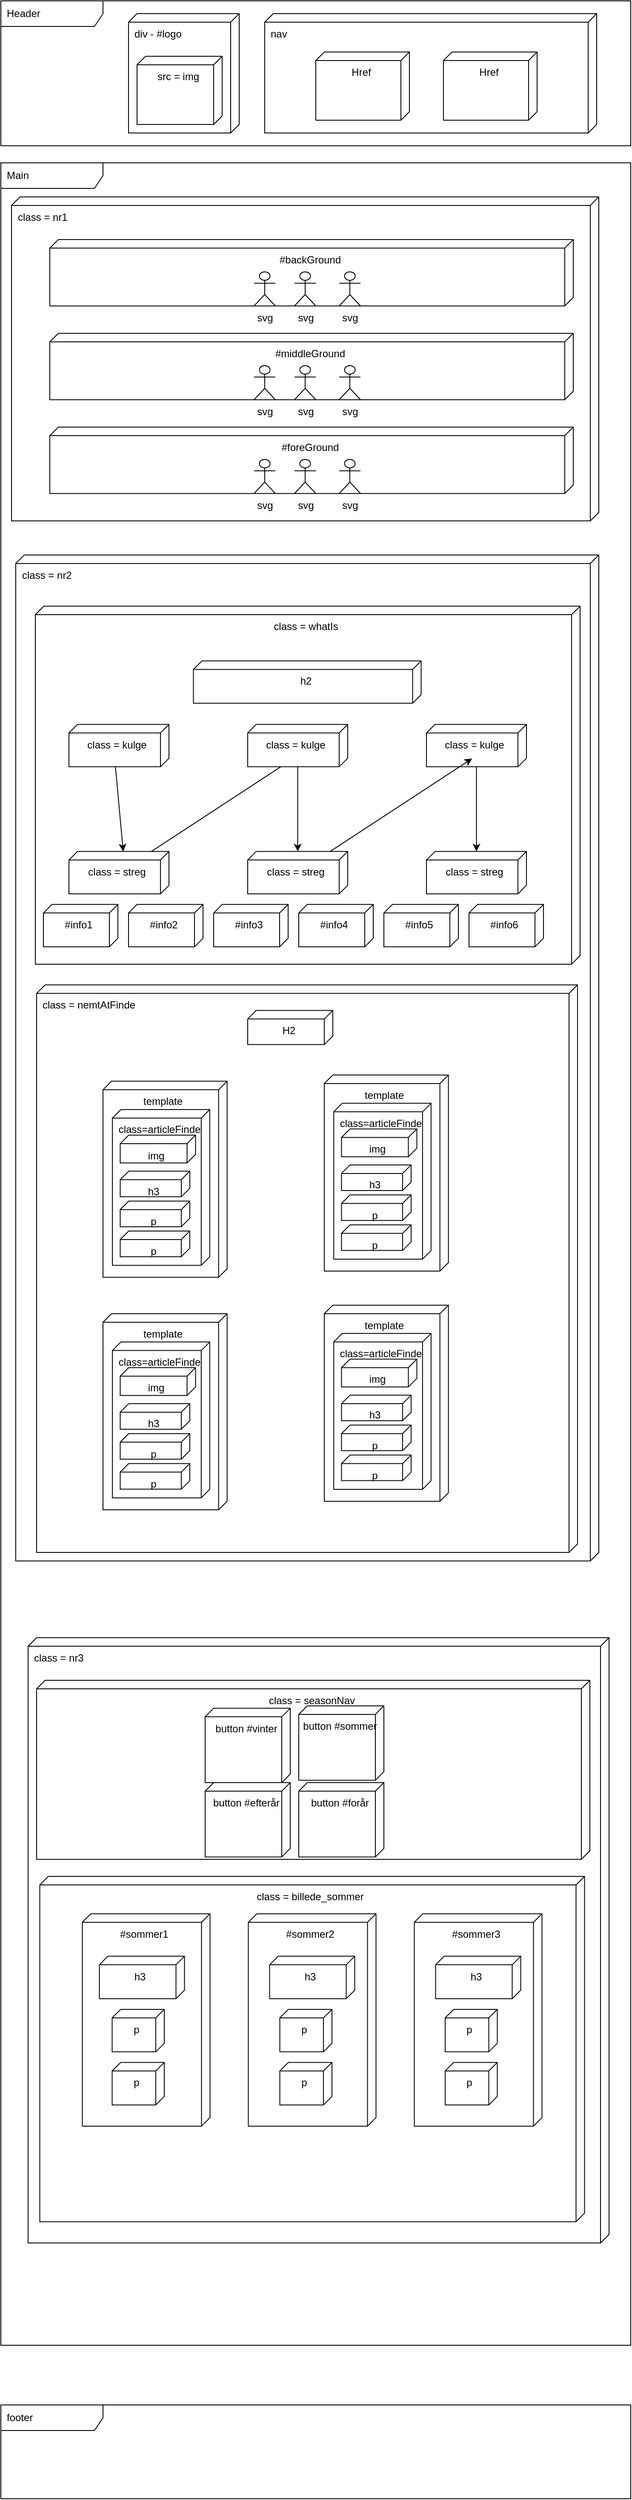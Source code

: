 <mxfile>
    <diagram id="TKEgoqXHID_q1MI3kZL-" name="Page-1">
        <mxGraphModel dx="1528" dy="1152" grid="1" gridSize="10" guides="1" tooltips="1" connect="1" arrows="1" fold="1" page="1" pageScale="1" pageWidth="827" pageHeight="1169" math="0" shadow="0">
            <root>
                <mxCell id="0"/>
                <mxCell id="1" parent="0"/>
                <mxCell id="2" value="Header" style="shape=umlFrame;whiteSpace=wrap;html=1;width=120;height=30;boundedLbl=1;verticalAlign=middle;align=left;spacingLeft=5;" parent="1" vertex="1">
                    <mxGeometry x="40" y="20" width="740" height="170" as="geometry"/>
                </mxCell>
                <mxCell id="3" value="Main" style="shape=umlFrame;whiteSpace=wrap;html=1;width=120;height=30;boundedLbl=1;verticalAlign=middle;align=left;spacingLeft=5;" parent="1" vertex="1">
                    <mxGeometry x="40" y="210" width="740" height="2560" as="geometry"/>
                </mxCell>
                <mxCell id="4" value="footer" style="shape=umlFrame;whiteSpace=wrap;html=1;width=120;height=30;boundedLbl=1;verticalAlign=middle;align=left;spacingLeft=5;" parent="1" vertex="1">
                    <mxGeometry x="40" y="2840" width="740" height="110" as="geometry"/>
                </mxCell>
                <mxCell id="8" value="div - #logo" style="verticalAlign=top;align=left;shape=cube;size=10;direction=south;fontStyle=0;html=1;boundedLbl=1;spacingLeft=5;" parent="1" vertex="1">
                    <mxGeometry x="190" y="35" width="130" height="140" as="geometry"/>
                </mxCell>
                <mxCell id="9" value="src = img" style="verticalAlign=top;align=center;shape=cube;size=10;direction=south;html=1;boundedLbl=1;spacingLeft=5;" parent="8" vertex="1">
                    <mxGeometry width="100" height="80" relative="1" as="geometry">
                        <mxPoint x="10" y="50" as="offset"/>
                    </mxGeometry>
                </mxCell>
                <mxCell id="10" value="nav" style="verticalAlign=top;align=left;shape=cube;size=10;direction=south;fontStyle=0;html=1;boundedLbl=1;spacingLeft=5;" parent="1" vertex="1">
                    <mxGeometry x="350" y="35" width="390" height="140" as="geometry"/>
                </mxCell>
                <mxCell id="11" value="Href" style="verticalAlign=top;align=center;shape=cube;size=10;direction=south;html=1;boundedLbl=1;spacingLeft=5;" parent="10" vertex="1">
                    <mxGeometry width="110" height="80" relative="1" as="geometry">
                        <mxPoint x="60" y="45" as="offset"/>
                    </mxGeometry>
                </mxCell>
                <mxCell id="12" value="Href" style="verticalAlign=top;align=center;shape=cube;size=10;direction=south;html=1;boundedLbl=1;spacingLeft=5;" parent="10" vertex="1">
                    <mxGeometry x="210" y="45" width="110" height="80" as="geometry"/>
                </mxCell>
                <mxCell id="13" value="class = nr1" style="verticalAlign=top;align=left;shape=cube;size=10;direction=south;fontStyle=0;html=1;boundedLbl=1;spacingLeft=5;" parent="1" vertex="1">
                    <mxGeometry x="52.5" y="250" width="690" height="380" as="geometry"/>
                </mxCell>
                <mxCell id="15" value="#backGround&lt;span style=&quot;color: rgba(0, 0, 0, 0); font-family: monospace; font-size: 0px; text-align: start;&quot;&gt;%3CmxGraphModel%3E%3Croot%3E%3CmxCell%20id%3D%220%22%2F%3E%3CmxCell%20id%3D%221%22%20parent%3D%220%22%2F%3E%3CmxCell%20id%3D%222%22%20value%3D%22%23nav%22%20style%3D%22verticalAlign%3Dtop%3Balign%3Dleft%3Bshape%3Dcube%3Bsize%3D10%3Bdirection%3Dsouth%3BfontStyle%3D0%3Bhtml%3D1%3BboundedLbl%3D1%3BspacingLeft%3D5%3B%22%20vertex%3D%221%22%20parent%3D%221%22%3E%3CmxGeometry%20x%3D%22350%22%20y%3D%2235%22%20width%3D%22390%22%20height%3D%22140%22%20as%3D%22geometry%22%2F%3E%3C%2FmxCell%3E%3CmxCell%20id%3D%223%22%20value%3D%22Href%22%20style%3D%22verticalAlign%3Dtop%3Balign%3Dcenter%3Bshape%3Dcube%3Bsize%3D10%3Bdirection%3Dsouth%3Bhtml%3D1%3BboundedLbl%3D1%3BspacingLeft%3D5%3B%22%20vertex%3D%221%22%20parent%3D%222%22%3E%3CmxGeometry%20width%3D%22110%22%20height%3D%2280%22%20relative%3D%221%22%20as%3D%22geometry%22%3E%3CmxPoint%20x%3D%2260%22%20y%3D%2245%22%20as%3D%22offset%22%2F%3E%3C%2FmxGeometry%3E%3C%2FmxCell%3E%3CmxCell%20id%3D%224%22%20value%3D%22Href%22%20style%3D%22verticalAlign%3Dtop%3Balign%3Dcenter%3Bshape%3Dcube%3Bsize%3D10%3Bdirection%3Dsouth%3Bhtml%3D1%3BboundedLbl%3D1%3BspacingLeft%3D5%3B%22%20vertex%3D%221%22%20parent%3D%222%22%3E%3CmxGeometry%20x%3D%22210%22%20y%3D%2245%22%20width%3D%22110%22%20height%3D%2280%22%20as%3D%22geometry%22%2F%3E%3C%2FmxCell%3E%3C%2Froot%3E%3C%2FmxGraphModel%3E&lt;/span&gt;" style="verticalAlign=top;align=center;shape=cube;size=10;direction=south;html=1;boundedLbl=1;spacingLeft=5;" parent="13" vertex="1">
                    <mxGeometry x="45" y="50" width="615" height="77.86" as="geometry"/>
                </mxCell>
                <mxCell id="16" value="#middleGround&lt;span style=&quot;color: rgba(0, 0, 0, 0); font-family: monospace; font-size: 0px; text-align: start;&quot;&gt;%3CmxGraphModel%3E%3Croot%3E%3CmxCell%20id%3D%220%22%2F%3E%3CmxCell%20id%3D%221%22%20parent%3D%220%22%2F%3E%3CmxCell%20id%3D%222%22%20value%3D%22%23nav%22%20style%3D%22verticalAlign%3Dtop%3Balign%3Dleft%3Bshape%3Dcube%3Bsize%3D10%3Bdirection%3Dsouth%3BfontStyle%3D0%3Bhtml%3D1%3BboundedLbl%3D1%3BspacingLeft%3D5%3B%22%20vertex%3D%221%22%20parent%3D%221%22%3E%3CmxGeometry%20x%3D%22350%22%20y%3D%2235%22%20width%3D%22390%22%20height%3D%22140%22%20as%3D%22geometry%22%2F%3E%3C%2FmxCell%3E%3CmxCell%20id%3D%223%22%20value%3D%22Href%22%20style%3D%22verticalAlign%3Dtop%3Balign%3Dcenter%3Bshape%3Dcube%3Bsize%3D10%3Bdirection%3Dsouth%3Bhtml%3D1%3BboundedLbl%3D1%3BspacingLeft%3D5%3B%22%20vertex%3D%221%22%20parent%3D%222%22%3E%3CmxGeometry%20width%3D%22110%22%20height%3D%2280%22%20relative%3D%221%22%20as%3D%22geometry%22%3E%3CmxPoint%20x%3D%2260%22%20y%3D%2245%22%20as%3D%22offset%22%2F%3E%3C%2FmxGeometry%3E%3C%2FmxCell%3E%3CmxCell%20id%3D%224%22%20value%3D%22Href%22%20style%3D%22verticalAlign%3Dtop%3Balign%3Dcenter%3Bshape%3Dcube%3Bsize%3D10%3Bdirection%3Dsouth%3Bhtml%3D1%3BboundedLbl%3D1%3BspacingLeft%3D5%3B%22%20vertex%3D%221%22%20parent%3D%222%22%3E%3CmxGeometry%20x%3D%22210%22%20y%3D%2245%22%20width%3D%22110%22%20height%3D%2280%22%20as%3D%22geometry%22%2F%3E%3C%2FmxCell%3E%3C%2Froot%3E%3C%2FmxGraphModel%3E&lt;/span&gt;" style="verticalAlign=top;align=center;shape=cube;size=10;direction=south;html=1;boundedLbl=1;spacingLeft=5;" parent="13" vertex="1">
                    <mxGeometry x="45" y="160" width="615" height="77.86" as="geometry"/>
                </mxCell>
                <mxCell id="17" value="#foreGround&lt;span style=&quot;color: rgba(0, 0, 0, 0); font-family: monospace; font-size: 0px; text-align: start;&quot;&gt;%3CmxGraphModel%3E%3Croot%3E%3CmxCell%20id%3D%220%22%2F%3E%3CmxCell%20id%3D%221%22%20parent%3D%220%22%2F%3E%3CmxCell%20id%3D%222%22%20value%3D%22%23nav%22%20style%3D%22verticalAlign%3Dtop%3Balign%3Dleft%3Bshape%3Dcube%3Bsize%3D10%3Bdirection%3Dsouth%3BfontStyle%3D0%3Bhtml%3D1%3BboundedLbl%3D1%3BspacingLeft%3D5%3B%22%20vertex%3D%221%22%20parent%3D%221%22%3E%3CmxGeometry%20x%3D%22350%22%20y%3D%2235%22%20width%3D%22390%22%20height%3D%22140%22%20as%3D%22geometry%22%2F%3E%3C%2FmxCell%3E%3CmxCell%20id%3D%223%22%20value%3D%22Href%22%20style%3D%22verticalAlign%3Dtop%3Balign%3Dcenter%3Bshape%3Dcube%3Bsize%3D10%3Bdirection%3Dsouth%3Bhtml%3D1%3BboundedLbl%3D1%3BspacingLeft%3D5%3B%22%20vertex%3D%221%22%20parent%3D%222%22%3E%3CmxGeometry%20width%3D%22110%22%20height%3D%2280%22%20relative%3D%221%22%20as%3D%22geometry%22%3E%3CmxPoint%20x%3D%2260%22%20y%3D%2245%22%20as%3D%22offset%22%2F%3E%3C%2FmxGeometry%3E%3C%2FmxCell%3E%3CmxCell%20id%3D%224%22%20value%3D%22Href%22%20style%3D%22verticalAlign%3Dtop%3Balign%3Dcenter%3Bshape%3Dcube%3Bsize%3D10%3Bdirection%3Dsouth%3Bhtml%3D1%3BboundedLbl%3D1%3BspacingLeft%3D5%3B%22%20vertex%3D%221%22%20parent%3D%222%22%3E%3CmxGeometry%20x%3D%22210%22%20y%3D%2245%22%20width%3D%22110%22%20height%3D%2280%22%20as%3D%22geometry%22%2F%3E%3C%2FmxCell%3E%3C%2Froot%3E%3C%2FmxGraphModel%3E&lt;/span&gt;" style="verticalAlign=top;align=center;shape=cube;size=10;direction=south;html=1;boundedLbl=1;spacingLeft=5;" parent="13" vertex="1">
                    <mxGeometry x="45" y="270" width="615" height="77.86" as="geometry"/>
                </mxCell>
                <mxCell id="18" value="svg" style="shape=umlActor;verticalLabelPosition=bottom;verticalAlign=top;html=1;" parent="13" vertex="1">
                    <mxGeometry x="285" y="197.86" width="25" height="40" as="geometry"/>
                </mxCell>
                <mxCell id="21" value="svg" style="shape=umlActor;verticalLabelPosition=bottom;verticalAlign=top;html=1;" parent="13" vertex="1">
                    <mxGeometry x="385" y="197.86" width="25" height="40" as="geometry"/>
                </mxCell>
                <mxCell id="20" value="svg" style="shape=umlActor;verticalLabelPosition=bottom;verticalAlign=top;html=1;" parent="13" vertex="1">
                    <mxGeometry x="332.5" y="197.86" width="25" height="40" as="geometry"/>
                </mxCell>
                <mxCell id="24" value="svg" style="shape=umlActor;verticalLabelPosition=bottom;verticalAlign=top;html=1;" parent="13" vertex="1">
                    <mxGeometry x="285" y="307.86" width="25" height="40" as="geometry"/>
                </mxCell>
                <mxCell id="25" value="svg" style="shape=umlActor;verticalLabelPosition=bottom;verticalAlign=top;html=1;" parent="13" vertex="1">
                    <mxGeometry x="385" y="307.86" width="25" height="40" as="geometry"/>
                </mxCell>
                <mxCell id="26" value="svg" style="shape=umlActor;verticalLabelPosition=bottom;verticalAlign=top;html=1;" parent="13" vertex="1">
                    <mxGeometry x="332.5" y="307.86" width="25" height="40" as="geometry"/>
                </mxCell>
                <mxCell id="27" value="svg" style="shape=umlActor;verticalLabelPosition=bottom;verticalAlign=top;html=1;" parent="13" vertex="1">
                    <mxGeometry x="285" y="87.86" width="25" height="40" as="geometry"/>
                </mxCell>
                <mxCell id="28" value="svg" style="shape=umlActor;verticalLabelPosition=bottom;verticalAlign=top;html=1;" parent="13" vertex="1">
                    <mxGeometry x="385" y="87.86" width="25" height="40" as="geometry"/>
                </mxCell>
                <mxCell id="29" value="svg" style="shape=umlActor;verticalLabelPosition=bottom;verticalAlign=top;html=1;" parent="13" vertex="1">
                    <mxGeometry x="332.5" y="87.86" width="25" height="40" as="geometry"/>
                </mxCell>
                <mxCell id="44" value="class = nr2" style="verticalAlign=top;align=left;shape=cube;size=10;direction=south;fontStyle=0;html=1;boundedLbl=1;spacingLeft=5;" parent="1" vertex="1">
                    <mxGeometry x="57.5" y="670" width="685" height="1180" as="geometry"/>
                </mxCell>
                <mxCell id="45" value="class = whatIs" style="verticalAlign=top;align=center;shape=cube;size=10;direction=south;html=1;boundedLbl=1;spacingLeft=5;" parent="44" vertex="1">
                    <mxGeometry width="640" height="420" relative="1" as="geometry">
                        <mxPoint x="23" y="60" as="offset"/>
                    </mxGeometry>
                </mxCell>
                <mxCell id="49" value="h2" style="verticalAlign=top;align=center;shape=cube;size=10;direction=south;html=1;boundedLbl=1;spacingLeft=5;" parent="44" vertex="1">
                    <mxGeometry x="208.75" y="124.211" width="267.5" height="49.684" as="geometry"/>
                </mxCell>
                <mxCell id="50" value="class = nemtAtFinde" style="verticalAlign=top;align=left;shape=cube;size=10;direction=south;fontStyle=0;html=1;boundedLbl=1;spacingLeft=5;" parent="44" vertex="1">
                    <mxGeometry x="24.5" y="504.29" width="635.5" height="665.71" as="geometry"/>
                </mxCell>
                <mxCell id="51" value="H2" style="verticalAlign=top;align=center;shape=cube;size=10;direction=south;html=1;boundedLbl=1;spacingLeft=5;" parent="50" vertex="1">
                    <mxGeometry width="100" height="40" relative="1" as="geometry">
                        <mxPoint x="248" y="30" as="offset"/>
                    </mxGeometry>
                </mxCell>
                <mxCell id="128" value="" style="group" vertex="1" connectable="0" parent="50">
                    <mxGeometry x="368" y="112.987" width="145.82" height="312.01" as="geometry"/>
                </mxCell>
                <mxCell id="131" value="" style="group" vertex="1" connectable="0" parent="50">
                    <mxGeometry x="78" y="112.987" width="145.82" height="502.72" as="geometry"/>
                </mxCell>
                <mxCell id="138" value="" style="group" vertex="1" connectable="0" parent="131">
                    <mxGeometry width="145.82" height="502.72" as="geometry"/>
                </mxCell>
                <mxCell id="146" value="" style="group" vertex="1" connectable="0" parent="138">
                    <mxGeometry width="145.82" height="230" as="geometry"/>
                </mxCell>
                <mxCell id="132" value="template" style="verticalAlign=top;align=center;shape=cube;size=10;direction=south;html=1;boundedLbl=1;spacingLeft=5;" vertex="1" parent="146">
                    <mxGeometry width="145.82" height="230.0" as="geometry"/>
                </mxCell>
                <mxCell id="133" value="class=articleFinde" style="verticalAlign=top;align=center;shape=cube;size=10;direction=south;html=1;boundedLbl=1;spacingLeft=5;" vertex="1" parent="146">
                    <mxGeometry x="11.066" y="33.184" width="114.337" height="182.757" as="geometry"/>
                </mxCell>
                <mxCell id="134" value="img" style="verticalAlign=top;align=center;shape=cube;size=10;direction=south;html=1;boundedLbl=1;spacingLeft=5;" vertex="1" parent="146">
                    <mxGeometry x="20.22" y="63.263" width="88.54" height="32.568" as="geometry"/>
                </mxCell>
                <mxCell id="135" value="h3" style="verticalAlign=top;align=center;shape=cube;size=10;direction=south;html=1;boundedLbl=1;spacingLeft=5;" vertex="1" parent="146">
                    <mxGeometry x="20.223" y="105.437" width="81.768" height="30.078" as="geometry"/>
                </mxCell>
                <mxCell id="136" value="p" style="verticalAlign=top;align=center;shape=cube;size=10;direction=south;html=1;boundedLbl=1;spacingLeft=5;" vertex="1" parent="146">
                    <mxGeometry x="20.223" y="140.583" width="81.768" height="30.078" as="geometry"/>
                </mxCell>
                <mxCell id="137" value="p" style="verticalAlign=top;align=center;shape=cube;size=10;direction=south;html=1;boundedLbl=1;spacingLeft=5;" vertex="1" parent="146">
                    <mxGeometry x="20.223" y="175.728" width="81.768" height="30.078" as="geometry"/>
                </mxCell>
                <mxCell id="154" value="" style="group" vertex="1" connectable="0" parent="138">
                    <mxGeometry y="272.72" width="145.82" height="230" as="geometry"/>
                </mxCell>
                <mxCell id="155" value="template" style="verticalAlign=top;align=center;shape=cube;size=10;direction=south;html=1;boundedLbl=1;spacingLeft=5;" vertex="1" parent="154">
                    <mxGeometry width="145.82" height="230.0" as="geometry"/>
                </mxCell>
                <mxCell id="156" value="class=articleFinde" style="verticalAlign=top;align=center;shape=cube;size=10;direction=south;html=1;boundedLbl=1;spacingLeft=5;" vertex="1" parent="154">
                    <mxGeometry x="11.066" y="33.184" width="114.337" height="182.757" as="geometry"/>
                </mxCell>
                <mxCell id="157" value="img" style="verticalAlign=top;align=center;shape=cube;size=10;direction=south;html=1;boundedLbl=1;spacingLeft=5;" vertex="1" parent="154">
                    <mxGeometry x="20.22" y="63.263" width="88.54" height="32.568" as="geometry"/>
                </mxCell>
                <mxCell id="158" value="h3" style="verticalAlign=top;align=center;shape=cube;size=10;direction=south;html=1;boundedLbl=1;spacingLeft=5;" vertex="1" parent="154">
                    <mxGeometry x="20.223" y="105.437" width="81.768" height="30.078" as="geometry"/>
                </mxCell>
                <mxCell id="159" value="p" style="verticalAlign=top;align=center;shape=cube;size=10;direction=south;html=1;boundedLbl=1;spacingLeft=5;" vertex="1" parent="154">
                    <mxGeometry x="20.223" y="140.583" width="81.768" height="30.078" as="geometry"/>
                </mxCell>
                <mxCell id="160" value="p" style="verticalAlign=top;align=center;shape=cube;size=10;direction=south;html=1;boundedLbl=1;spacingLeft=5;" vertex="1" parent="154">
                    <mxGeometry x="20.223" y="175.728" width="81.768" height="30.078" as="geometry"/>
                </mxCell>
                <mxCell id="147" value="" style="group" vertex="1" connectable="0" parent="50">
                    <mxGeometry x="338" y="105.707" width="145.82" height="230" as="geometry"/>
                </mxCell>
                <mxCell id="148" value="template" style="verticalAlign=top;align=center;shape=cube;size=10;direction=south;html=1;boundedLbl=1;spacingLeft=5;" vertex="1" parent="147">
                    <mxGeometry width="145.82" height="230.0" as="geometry"/>
                </mxCell>
                <mxCell id="149" value="class=articleFinde" style="verticalAlign=top;align=center;shape=cube;size=10;direction=south;html=1;boundedLbl=1;spacingLeft=5;" vertex="1" parent="147">
                    <mxGeometry x="11.066" y="33.184" width="114.337" height="182.757" as="geometry"/>
                </mxCell>
                <mxCell id="150" value="img" style="verticalAlign=top;align=center;shape=cube;size=10;direction=south;html=1;boundedLbl=1;spacingLeft=5;" vertex="1" parent="147">
                    <mxGeometry x="20.22" y="63.263" width="88.54" height="32.568" as="geometry"/>
                </mxCell>
                <mxCell id="151" value="h3" style="verticalAlign=top;align=center;shape=cube;size=10;direction=south;html=1;boundedLbl=1;spacingLeft=5;" vertex="1" parent="147">
                    <mxGeometry x="20.223" y="105.437" width="81.768" height="30.078" as="geometry"/>
                </mxCell>
                <mxCell id="152" value="p" style="verticalAlign=top;align=center;shape=cube;size=10;direction=south;html=1;boundedLbl=1;spacingLeft=5;" vertex="1" parent="147">
                    <mxGeometry x="20.223" y="140.583" width="81.768" height="30.078" as="geometry"/>
                </mxCell>
                <mxCell id="153" value="p" style="verticalAlign=top;align=center;shape=cube;size=10;direction=south;html=1;boundedLbl=1;spacingLeft=5;" vertex="1" parent="147">
                    <mxGeometry x="20.223" y="175.728" width="81.768" height="30.078" as="geometry"/>
                </mxCell>
                <mxCell id="161" value="" style="group" vertex="1" connectable="0" parent="50">
                    <mxGeometry x="338" y="375.707" width="145.82" height="230" as="geometry"/>
                </mxCell>
                <mxCell id="162" value="template" style="verticalAlign=top;align=center;shape=cube;size=10;direction=south;html=1;boundedLbl=1;spacingLeft=5;" vertex="1" parent="161">
                    <mxGeometry width="145.82" height="230.0" as="geometry"/>
                </mxCell>
                <mxCell id="163" value="class=articleFinde" style="verticalAlign=top;align=center;shape=cube;size=10;direction=south;html=1;boundedLbl=1;spacingLeft=5;" vertex="1" parent="161">
                    <mxGeometry x="11.066" y="33.184" width="114.337" height="182.757" as="geometry"/>
                </mxCell>
                <mxCell id="164" value="img" style="verticalAlign=top;align=center;shape=cube;size=10;direction=south;html=1;boundedLbl=1;spacingLeft=5;" vertex="1" parent="161">
                    <mxGeometry x="20.22" y="63.263" width="88.54" height="32.568" as="geometry"/>
                </mxCell>
                <mxCell id="165" value="h3" style="verticalAlign=top;align=center;shape=cube;size=10;direction=south;html=1;boundedLbl=1;spacingLeft=5;" vertex="1" parent="161">
                    <mxGeometry x="20.223" y="105.437" width="81.768" height="30.078" as="geometry"/>
                </mxCell>
                <mxCell id="166" value="p" style="verticalAlign=top;align=center;shape=cube;size=10;direction=south;html=1;boundedLbl=1;spacingLeft=5;" vertex="1" parent="161">
                    <mxGeometry x="20.223" y="140.583" width="81.768" height="30.078" as="geometry"/>
                </mxCell>
                <mxCell id="167" value="p" style="verticalAlign=top;align=center;shape=cube;size=10;direction=south;html=1;boundedLbl=1;spacingLeft=5;" vertex="1" parent="161">
                    <mxGeometry x="20.223" y="175.728" width="81.768" height="30.078" as="geometry"/>
                </mxCell>
                <mxCell id="112" style="edgeStyle=none;html=1;exitX=0;exitY=0;exitDx=40;exitDy=63.75;exitPerimeter=0;entryX=0;entryY=0;entryDx=0;entryDy=53.75;entryPerimeter=0;" parent="44" source="108" target="109" edge="1">
                    <mxGeometry relative="1" as="geometry"/>
                </mxCell>
                <mxCell id="108" value="class = kulge" style="verticalAlign=top;align=center;shape=cube;size=10;direction=south;html=1;boundedLbl=1;spacingLeft=5;" parent="44" vertex="1">
                    <mxGeometry x="62.5" y="198.737" width="117.5" height="49.684" as="geometry"/>
                </mxCell>
                <mxCell id="113" style="edgeStyle=none;html=1;entryX=0;entryY=0;entryDx=40;entryDy=63.75;entryPerimeter=0;" parent="44" source="109" target="110" edge="1">
                    <mxGeometry relative="1" as="geometry"/>
                </mxCell>
                <mxCell id="109" value="class = streg" style="verticalAlign=top;align=center;shape=cube;size=10;direction=south;html=1;boundedLbl=1;spacingLeft=5;" parent="44" vertex="1">
                    <mxGeometry x="62.5" y="347.789" width="117.5" height="49.684" as="geometry"/>
                </mxCell>
                <mxCell id="116" style="edgeStyle=none;html=1;" parent="44" source="110" target="114" edge="1">
                    <mxGeometry relative="1" as="geometry"/>
                </mxCell>
                <mxCell id="110" value="class = kulge" style="verticalAlign=top;align=center;shape=cube;size=10;direction=south;html=1;boundedLbl=1;spacingLeft=5;" parent="44" vertex="1">
                    <mxGeometry x="272.5" y="198.737" width="117.5" height="49.684" as="geometry"/>
                </mxCell>
                <mxCell id="118" style="edgeStyle=none;html=1;" parent="44" source="111" target="115" edge="1">
                    <mxGeometry relative="1" as="geometry"/>
                </mxCell>
                <mxCell id="111" value="class = kulge" style="verticalAlign=top;align=center;shape=cube;size=10;direction=south;html=1;boundedLbl=1;spacingLeft=5;" parent="44" vertex="1">
                    <mxGeometry x="482.5" y="198.737" width="117.5" height="49.684" as="geometry"/>
                </mxCell>
                <mxCell id="117" style="edgeStyle=none;html=1;entryX=0;entryY=0;entryDx=40;entryDy=63.75;entryPerimeter=0;" parent="44" source="114" target="111" edge="1">
                    <mxGeometry relative="1" as="geometry"/>
                </mxCell>
                <mxCell id="114" value="class = streg" style="verticalAlign=top;align=center;shape=cube;size=10;direction=south;html=1;boundedLbl=1;spacingLeft=5;" parent="44" vertex="1">
                    <mxGeometry x="272.5" y="347.789" width="117.5" height="49.684" as="geometry"/>
                </mxCell>
                <mxCell id="115" value="class = streg" style="verticalAlign=top;align=center;shape=cube;size=10;direction=south;html=1;boundedLbl=1;spacingLeft=5;" parent="44" vertex="1">
                    <mxGeometry x="482.5" y="347.789" width="117.5" height="49.684" as="geometry"/>
                </mxCell>
                <mxCell id="119" value="#info1" style="verticalAlign=top;align=center;shape=cube;size=10;direction=south;html=1;boundedLbl=1;spacingLeft=5;" parent="44" vertex="1">
                    <mxGeometry x="32.5" y="409.895" width="87.5" height="49.684" as="geometry"/>
                </mxCell>
                <mxCell id="120" value="#info2" style="verticalAlign=top;align=center;shape=cube;size=10;direction=south;html=1;boundedLbl=1;spacingLeft=5;" parent="44" vertex="1">
                    <mxGeometry x="132.5" y="409.895" width="87.5" height="49.684" as="geometry"/>
                </mxCell>
                <mxCell id="121" value="#info3" style="verticalAlign=top;align=center;shape=cube;size=10;direction=south;html=1;boundedLbl=1;spacingLeft=5;" parent="44" vertex="1">
                    <mxGeometry x="232.5" y="409.895" width="87.5" height="49.684" as="geometry"/>
                </mxCell>
                <mxCell id="123" value="#info4" style="verticalAlign=top;align=center;shape=cube;size=10;direction=south;html=1;boundedLbl=1;spacingLeft=5;" parent="44" vertex="1">
                    <mxGeometry x="332.5" y="409.895" width="87.5" height="49.684" as="geometry"/>
                </mxCell>
                <mxCell id="124" value="#info5" style="verticalAlign=top;align=center;shape=cube;size=10;direction=south;html=1;boundedLbl=1;spacingLeft=5;" parent="44" vertex="1">
                    <mxGeometry x="432.5" y="409.895" width="87.5" height="49.684" as="geometry"/>
                </mxCell>
                <mxCell id="125" value="#info6" style="verticalAlign=top;align=center;shape=cube;size=10;direction=south;html=1;boundedLbl=1;spacingLeft=5;" parent="44" vertex="1">
                    <mxGeometry x="532.5" y="409.895" width="87.5" height="49.684" as="geometry"/>
                </mxCell>
                <mxCell id="89" value="class = nr3" style="verticalAlign=top;align=left;shape=cube;size=10;direction=south;fontStyle=0;html=1;boundedLbl=1;spacingLeft=5;" parent="1" vertex="1">
                    <mxGeometry x="72" y="1940" width="682.5" height="710" as="geometry"/>
                </mxCell>
                <mxCell id="90" value="class = seasonNav" style="verticalAlign=top;align=center;shape=cube;size=10;direction=south;html=1;boundedLbl=1;spacingLeft=5;" parent="89" vertex="1">
                    <mxGeometry width="650" height="210" relative="1" as="geometry">
                        <mxPoint x="10" y="50" as="offset"/>
                    </mxGeometry>
                </mxCell>
                <mxCell id="91" value="button #sommer" style="verticalAlign=top;align=center;shape=cube;size=10;direction=south;html=1;boundedLbl=1;spacingLeft=5;" parent="89" vertex="1">
                    <mxGeometry x="318" y="79.997" width="100" height="87.193" as="geometry"/>
                </mxCell>
                <mxCell id="92" value="button #vinter" style="verticalAlign=top;align=center;shape=cube;size=10;direction=south;html=1;boundedLbl=1;spacingLeft=5;" parent="89" vertex="1">
                    <mxGeometry x="208" y="82.807" width="100" height="87.193" as="geometry"/>
                </mxCell>
                <mxCell id="93" value="button #efterår" style="verticalAlign=top;align=center;shape=cube;size=10;direction=south;html=1;boundedLbl=1;spacingLeft=5;" parent="89" vertex="1">
                    <mxGeometry x="208" y="169.997" width="100" height="87.193" as="geometry"/>
                </mxCell>
                <mxCell id="94" value="button #forår" style="verticalAlign=top;align=center;shape=cube;size=10;direction=south;html=1;boundedLbl=1;spacingLeft=5;" parent="89" vertex="1">
                    <mxGeometry x="318" y="169.997" width="100" height="87.193" as="geometry"/>
                </mxCell>
                <mxCell id="95" value="class = billede_sommer" style="verticalAlign=top;align=center;shape=cube;size=10;direction=south;html=1;boundedLbl=1;spacingLeft=5;" parent="89" vertex="1">
                    <mxGeometry x="13.75" y="280" width="640" height="405.09" as="geometry"/>
                </mxCell>
                <mxCell id="96" value="#sommer1" style="verticalAlign=top;align=center;shape=cube;size=10;direction=south;html=1;boundedLbl=1;spacingLeft=5;" parent="89" vertex="1">
                    <mxGeometry x="63.75" y="323.86" width="150" height="249.123" as="geometry"/>
                </mxCell>
                <mxCell id="97" value="#sommer2" style="verticalAlign=top;align=center;shape=cube;size=10;direction=south;html=1;boundedLbl=1;spacingLeft=5;" parent="89" vertex="1">
                    <mxGeometry x="258.75" y="323.86" width="150" height="249.123" as="geometry"/>
                </mxCell>
                <mxCell id="98" value="#sommer3" style="verticalAlign=top;align=center;shape=cube;size=10;direction=south;html=1;boundedLbl=1;spacingLeft=5;" parent="89" vertex="1">
                    <mxGeometry x="453.75" y="323.86" width="150" height="249.123" as="geometry"/>
                </mxCell>
                <mxCell id="99" value="h3" style="verticalAlign=top;align=center;shape=cube;size=10;direction=south;html=1;boundedLbl=1;spacingLeft=5;" parent="89" vertex="1">
                    <mxGeometry x="83.75" y="373.684" width="100" height="49.825" as="geometry"/>
                </mxCell>
                <mxCell id="100" value="h3" style="verticalAlign=top;align=center;shape=cube;size=10;direction=south;html=1;boundedLbl=1;spacingLeft=5;" parent="89" vertex="1">
                    <mxGeometry x="283.75" y="373.684" width="100" height="49.825" as="geometry"/>
                </mxCell>
                <mxCell id="101" value="h3" style="verticalAlign=top;align=center;shape=cube;size=10;direction=south;html=1;boundedLbl=1;spacingLeft=5;" parent="89" vertex="1">
                    <mxGeometry x="478.75" y="373.684" width="100" height="49.825" as="geometry"/>
                </mxCell>
                <mxCell id="102" value="p" style="verticalAlign=top;align=center;shape=cube;size=10;direction=south;html=1;boundedLbl=1;spacingLeft=5;" parent="89" vertex="1">
                    <mxGeometry x="98.75" y="435.965" width="61.25" height="49.825" as="geometry"/>
                </mxCell>
                <mxCell id="103" value="p" style="verticalAlign=top;align=center;shape=cube;size=10;direction=south;html=1;boundedLbl=1;spacingLeft=5;" parent="89" vertex="1">
                    <mxGeometry x="98.75" y="498.246" width="61.25" height="49.825" as="geometry"/>
                </mxCell>
                <mxCell id="104" value="p" style="verticalAlign=top;align=center;shape=cube;size=10;direction=south;html=1;boundedLbl=1;spacingLeft=5;" parent="89" vertex="1">
                    <mxGeometry x="295.75" y="435.965" width="61.25" height="49.825" as="geometry"/>
                </mxCell>
                <mxCell id="105" value="p" style="verticalAlign=top;align=center;shape=cube;size=10;direction=south;html=1;boundedLbl=1;spacingLeft=5;" parent="89" vertex="1">
                    <mxGeometry x="295.75" y="498.246" width="61.25" height="49.825" as="geometry"/>
                </mxCell>
                <mxCell id="106" value="p" style="verticalAlign=top;align=center;shape=cube;size=10;direction=south;html=1;boundedLbl=1;spacingLeft=5;" parent="89" vertex="1">
                    <mxGeometry x="490" y="435.965" width="61.25" height="49.825" as="geometry"/>
                </mxCell>
                <mxCell id="107" value="p" style="verticalAlign=top;align=center;shape=cube;size=10;direction=south;html=1;boundedLbl=1;spacingLeft=5;" parent="89" vertex="1">
                    <mxGeometry x="490" y="498.246" width="61.25" height="49.825" as="geometry"/>
                </mxCell>
            </root>
        </mxGraphModel>
    </diagram>
</mxfile>